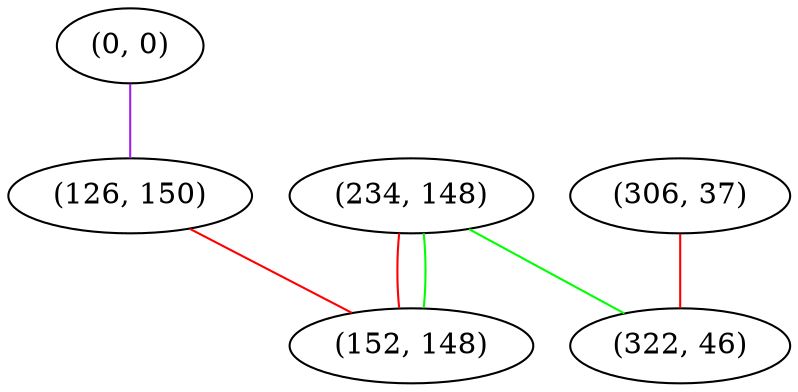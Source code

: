 graph "" {
"(0, 0)";
"(306, 37)";
"(126, 150)";
"(234, 148)";
"(322, 46)";
"(152, 148)";
"(0, 0)" -- "(126, 150)"  [color=purple, key=0, weight=4];
"(306, 37)" -- "(322, 46)"  [color=red, key=0, weight=1];
"(126, 150)" -- "(152, 148)"  [color=red, key=0, weight=1];
"(234, 148)" -- "(322, 46)"  [color=green, key=0, weight=2];
"(234, 148)" -- "(152, 148)"  [color=red, key=0, weight=1];
"(234, 148)" -- "(152, 148)"  [color=green, key=1, weight=2];
}

